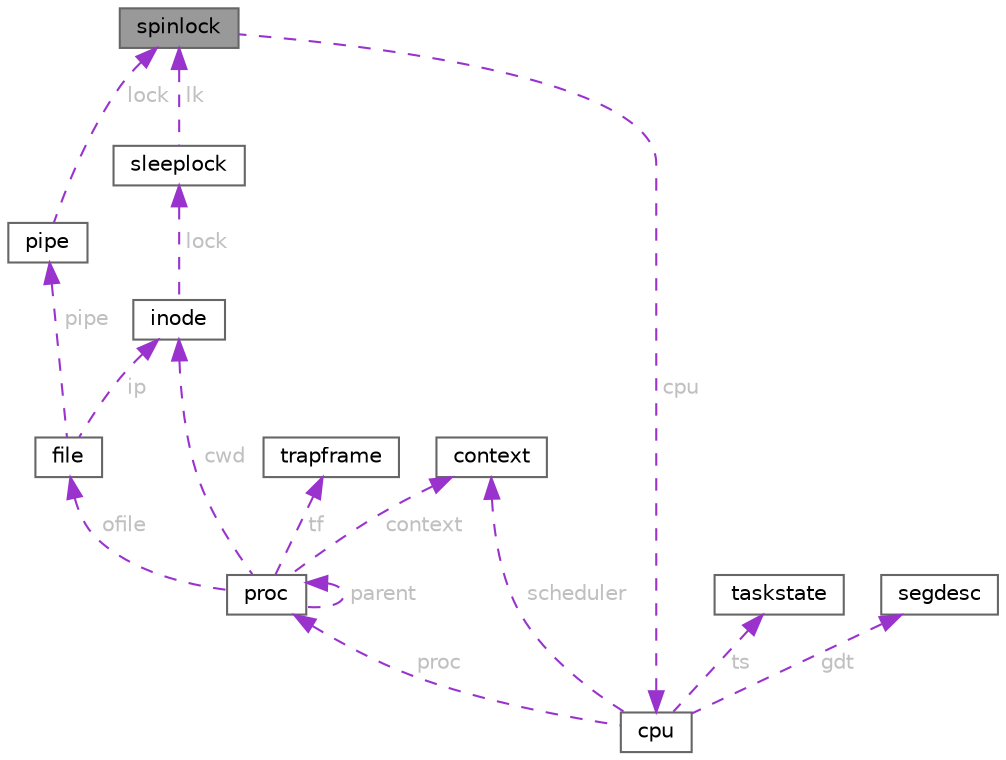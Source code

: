digraph "spinlock"
{
 // LATEX_PDF_SIZE
  bgcolor="transparent";
  edge [fontname=Helvetica,fontsize=10,labelfontname=Helvetica,labelfontsize=10];
  node [fontname=Helvetica,fontsize=10,shape=box,height=0.2,width=0.4];
  Node1 [id="Node000001",label="spinlock",height=0.2,width=0.4,color="gray40", fillcolor="grey60", style="filled", fontcolor="black",tooltip=" "];
  Node2 -> Node1 [id="edge16_Node000001_Node000002",dir="back",color="darkorchid3",style="dashed",tooltip=" ",label=" cpu",fontcolor="grey" ];
  Node2 [id="Node000002",label="cpu",height=0.2,width=0.4,color="gray40", fillcolor="white", style="filled",URL="$db/d62/structcpu.html",tooltip=" "];
  Node3 -> Node2 [id="edge17_Node000002_Node000003",dir="back",color="darkorchid3",style="dashed",tooltip=" ",label=" scheduler",fontcolor="grey" ];
  Node3 [id="Node000003",label="context",height=0.2,width=0.4,color="gray40", fillcolor="white", style="filled",URL="$d7/dfe/structcontext.html",tooltip=" "];
  Node4 -> Node2 [id="edge18_Node000002_Node000004",dir="back",color="darkorchid3",style="dashed",tooltip=" ",label=" ts",fontcolor="grey" ];
  Node4 [id="Node000004",label="taskstate",height=0.2,width=0.4,color="gray40", fillcolor="white", style="filled",URL="$dc/dd1/structtaskstate.html",tooltip=" "];
  Node5 -> Node2 [id="edge19_Node000002_Node000005",dir="back",color="darkorchid3",style="dashed",tooltip=" ",label=" gdt",fontcolor="grey" ];
  Node5 [id="Node000005",label="segdesc",height=0.2,width=0.4,color="gray40", fillcolor="white", style="filled",URL="$d8/d3e/structsegdesc.html",tooltip=" "];
  Node6 -> Node2 [id="edge20_Node000002_Node000006",dir="back",color="darkorchid3",style="dashed",tooltip=" ",label=" proc",fontcolor="grey" ];
  Node6 [id="Node000006",label="proc",height=0.2,width=0.4,color="gray40", fillcolor="white", style="filled",URL="$de/d48/structproc.html",tooltip=" "];
  Node6 -> Node6 [id="edge21_Node000006_Node000006",dir="back",color="darkorchid3",style="dashed",tooltip=" ",label=" parent",fontcolor="grey" ];
  Node7 -> Node6 [id="edge22_Node000006_Node000007",dir="back",color="darkorchid3",style="dashed",tooltip=" ",label=" tf",fontcolor="grey" ];
  Node7 [id="Node000007",label="trapframe",height=0.2,width=0.4,color="gray40", fillcolor="white", style="filled",URL="$df/d05/structtrapframe.html",tooltip=" "];
  Node3 -> Node6 [id="edge23_Node000006_Node000003",dir="back",color="darkorchid3",style="dashed",tooltip=" ",label=" context",fontcolor="grey" ];
  Node8 -> Node6 [id="edge24_Node000006_Node000008",dir="back",color="darkorchid3",style="dashed",tooltip=" ",label=" ofile",fontcolor="grey" ];
  Node8 [id="Node000008",label="file",height=0.2,width=0.4,color="gray40", fillcolor="white", style="filled",URL="$d7/d3a/structfile.html",tooltip=" "];
  Node9 -> Node8 [id="edge25_Node000008_Node000009",dir="back",color="darkorchid3",style="dashed",tooltip=" ",label=" pipe",fontcolor="grey" ];
  Node9 [id="Node000009",label="pipe",height=0.2,width=0.4,color="gray40", fillcolor="white", style="filled",URL="$d8/d53/structpipe.html",tooltip=" "];
  Node1 -> Node9 [id="edge26_Node000009_Node000001",dir="back",color="darkorchid3",style="dashed",tooltip=" ",label=" lock",fontcolor="grey" ];
  Node10 -> Node8 [id="edge27_Node000008_Node000010",dir="back",color="darkorchid3",style="dashed",tooltip=" ",label=" ip",fontcolor="grey" ];
  Node10 [id="Node000010",label="inode",height=0.2,width=0.4,color="gray40", fillcolor="white", style="filled",URL="$d0/df8/structinode.html",tooltip=" "];
  Node11 -> Node10 [id="edge28_Node000010_Node000011",dir="back",color="darkorchid3",style="dashed",tooltip=" ",label=" lock",fontcolor="grey" ];
  Node11 [id="Node000011",label="sleeplock",height=0.2,width=0.4,color="gray40", fillcolor="white", style="filled",URL="$d9/dd0/structsleeplock.html",tooltip=" "];
  Node1 -> Node11 [id="edge29_Node000011_Node000001",dir="back",color="darkorchid3",style="dashed",tooltip=" ",label=" lk",fontcolor="grey" ];
  Node10 -> Node6 [id="edge30_Node000006_Node000010",dir="back",color="darkorchid3",style="dashed",tooltip=" ",label=" cwd",fontcolor="grey" ];
}
